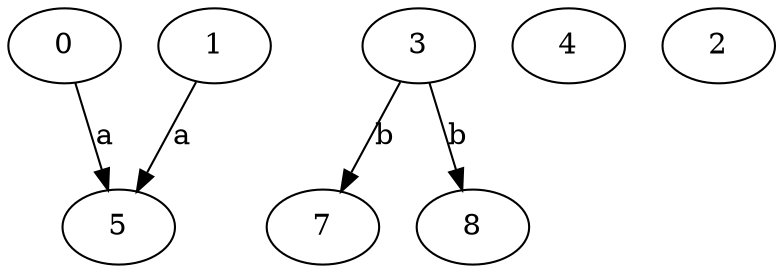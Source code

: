 strict digraph  {
0;
3;
4;
5;
1;
2;
7;
8;
0 -> 5  [label=a];
3 -> 7  [label=b];
3 -> 8  [label=b];
1 -> 5  [label=a];
}
